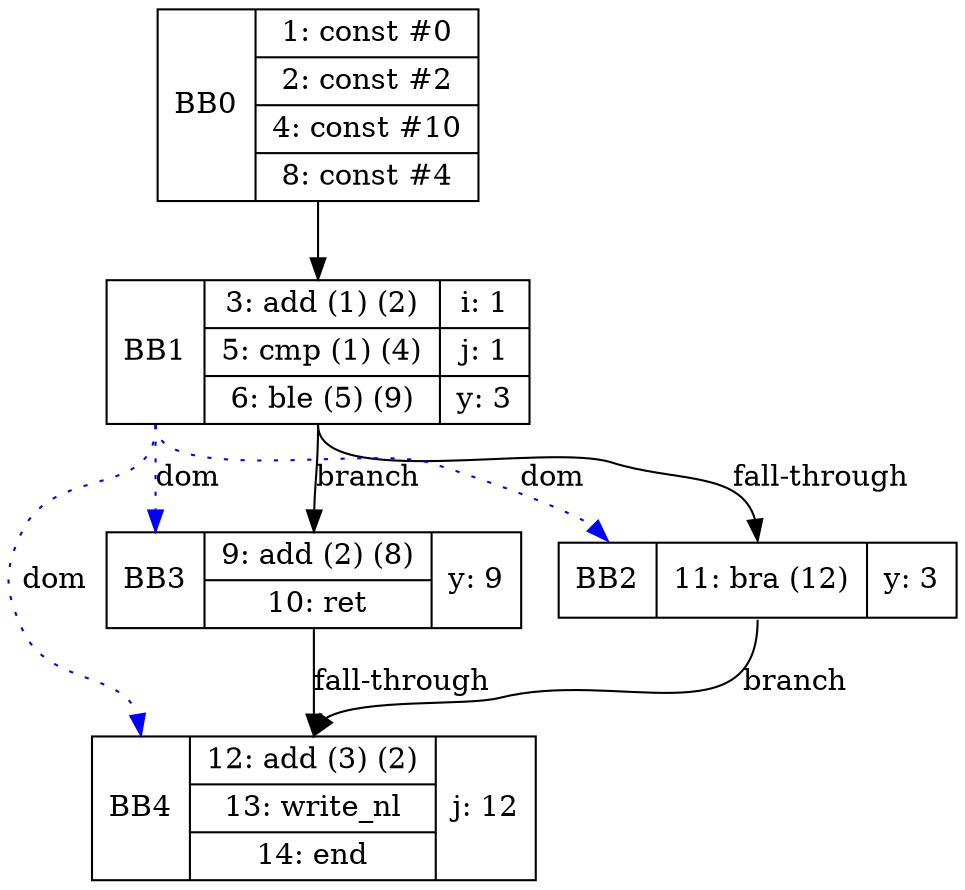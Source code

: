 digraph G {
bb0 [shape=record, label="<b>BB0 | {1: const #0|2: const #2|4: const #10|8: const #4}"];
bb1 [shape=record, label="<b>BB1 | {3: add (1) (2)|5: cmp (1) (4)|6: ble (5) (9)}| {i: 1 | j: 1 | y: 3}"];
bb2 [shape=record, label="<b>BB2 | {11: bra (12)}| {y: 3}"];
bb3 [shape=record, label="<b>BB3 | {9: add (2) (8)|10: ret}| {y: 9}"];
bb4 [shape=record, label="<b>BB4 | {12: add (3) (2)|13: write_nl|14: end}| {j: 12}"];
bb0:s -> bb1:n ;
bb1:s -> bb2:n [label="fall-through"];
bb1:s -> bb3:n [label="branch"];
bb2:s -> bb4:n [label="branch"];
bb3:s -> bb4:n [label="fall-through"];
bb1:b -> bb2:b [color=blue, style=dotted, label="dom"];
bb1:b -> bb3:b [color=blue, style=dotted, label="dom"];
bb1:b -> bb4:b [color=blue, style=dotted, label="dom"];
}